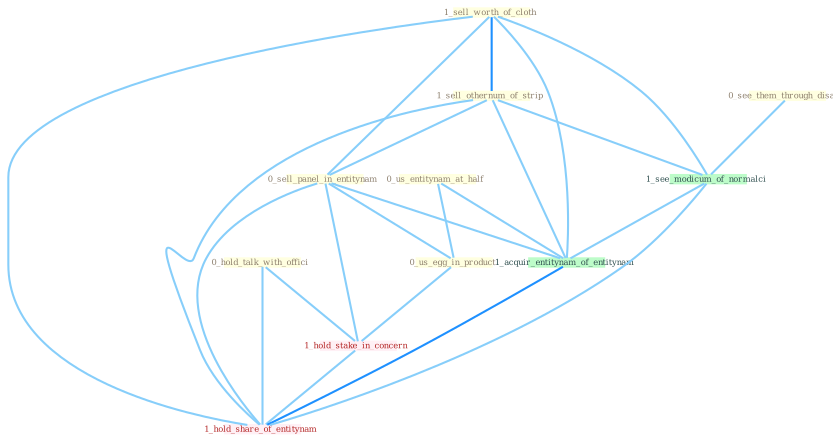 Graph G{ 
    node
    [shape=polygon,style=filled,width=.5,height=.06,color="#BDFCC9",fixedsize=true,fontsize=4,
    fontcolor="#2f4f4f"];
    {node
    [color="#ffffe0", fontcolor="#8b7d6b"] "0_us_entitynam_at_half " "1_sell_worth_of_cloth " "1_sell_othernum_of_strip " "0_see_them_through_disast " "0_sell_panel_in_entitynam " "0_us_egg_in_product " "0_hold_talk_with_offici "}
{node [color="#fff0f5", fontcolor="#b22222"] "1_hold_stake_in_concern " "1_hold_share_of_entitynam "}
edge [color="#B0E2FF"];

	"0_us_entitynam_at_half " -- "0_us_egg_in_product " [w="1", color="#87cefa" ];
	"0_us_entitynam_at_half " -- "1_acquir_entitynam_of_entitynam " [w="1", color="#87cefa" ];
	"1_sell_worth_of_cloth " -- "1_sell_othernum_of_strip " [w="2", color="#1e90ff" , len=0.8];
	"1_sell_worth_of_cloth " -- "0_sell_panel_in_entitynam " [w="1", color="#87cefa" ];
	"1_sell_worth_of_cloth " -- "1_see_modicum_of_normalci " [w="1", color="#87cefa" ];
	"1_sell_worth_of_cloth " -- "1_acquir_entitynam_of_entitynam " [w="1", color="#87cefa" ];
	"1_sell_worth_of_cloth " -- "1_hold_share_of_entitynam " [w="1", color="#87cefa" ];
	"1_sell_othernum_of_strip " -- "0_sell_panel_in_entitynam " [w="1", color="#87cefa" ];
	"1_sell_othernum_of_strip " -- "1_see_modicum_of_normalci " [w="1", color="#87cefa" ];
	"1_sell_othernum_of_strip " -- "1_acquir_entitynam_of_entitynam " [w="1", color="#87cefa" ];
	"1_sell_othernum_of_strip " -- "1_hold_share_of_entitynam " [w="1", color="#87cefa" ];
	"0_see_them_through_disast " -- "1_see_modicum_of_normalci " [w="1", color="#87cefa" ];
	"0_sell_panel_in_entitynam " -- "0_us_egg_in_product " [w="1", color="#87cefa" ];
	"0_sell_panel_in_entitynam " -- "1_hold_stake_in_concern " [w="1", color="#87cefa" ];
	"0_sell_panel_in_entitynam " -- "1_acquir_entitynam_of_entitynam " [w="1", color="#87cefa" ];
	"0_sell_panel_in_entitynam " -- "1_hold_share_of_entitynam " [w="1", color="#87cefa" ];
	"0_us_egg_in_product " -- "1_hold_stake_in_concern " [w="1", color="#87cefa" ];
	"0_hold_talk_with_offici " -- "1_hold_stake_in_concern " [w="1", color="#87cefa" ];
	"0_hold_talk_with_offici " -- "1_hold_share_of_entitynam " [w="1", color="#87cefa" ];
	"1_hold_stake_in_concern " -- "1_hold_share_of_entitynam " [w="1", color="#87cefa" ];
	"1_see_modicum_of_normalci " -- "1_acquir_entitynam_of_entitynam " [w="1", color="#87cefa" ];
	"1_see_modicum_of_normalci " -- "1_hold_share_of_entitynam " [w="1", color="#87cefa" ];
	"1_acquir_entitynam_of_entitynam " -- "1_hold_share_of_entitynam " [w="2", color="#1e90ff" , len=0.8];
}